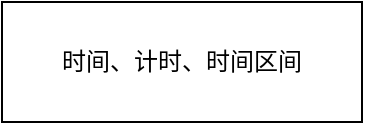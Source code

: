 <mxfile>
    <diagram id="J1HcbXLM3i-hZLGTjpKp" name="第 1 页">
        <mxGraphModel dx="1561" dy="984" grid="1" gridSize="10" guides="1" tooltips="1" connect="1" arrows="1" fold="1" page="1" pageScale="1" pageWidth="827" pageHeight="1169" math="0" shadow="0">
            <root>
                <mxCell id="0"/>
                <mxCell id="1" parent="0"/>
                <mxCell id="2" value="时间、计时、时间区间" style="rounded=0;whiteSpace=wrap;html=1;" vertex="1" parent="1">
                    <mxGeometry x="250" y="310" width="180" height="60" as="geometry"/>
                </mxCell>
            </root>
        </mxGraphModel>
    </diagram>
</mxfile>